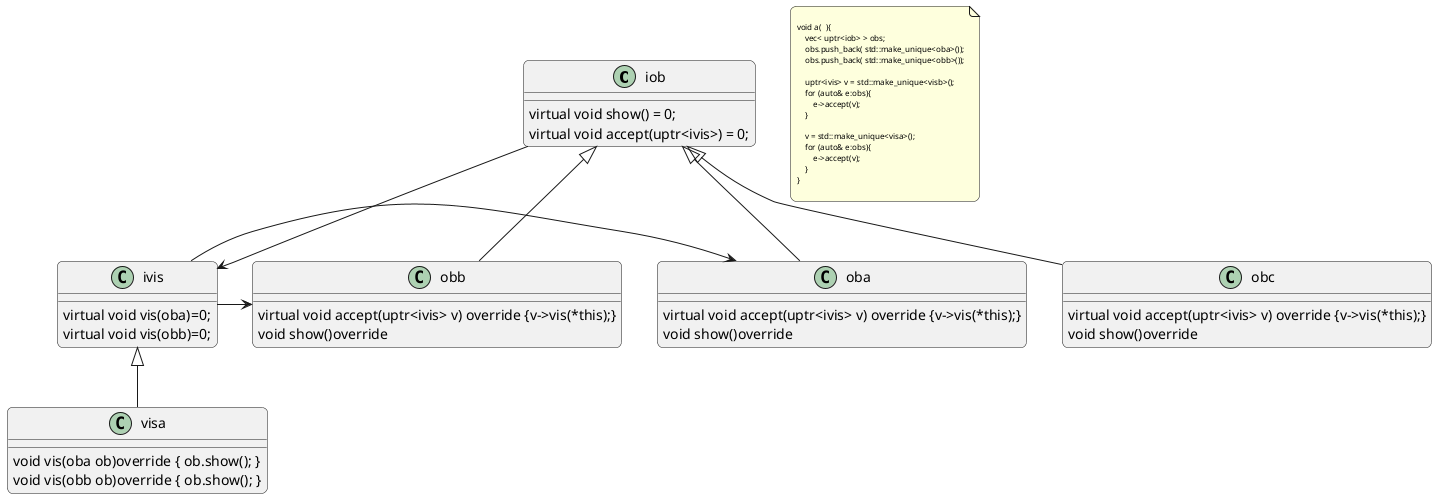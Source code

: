 @startuml

skinparam roundcorner 11
skinparam maxmessagesize 88
skinparam notefontsize 8

class iob{
    virtual void show() = 0;
    virtual void accept(uptr<ivis>) = 0;
}

class oba{
    virtual void accept(uptr<ivis> v) override {v->vis(*this);}
    void show()override
}
class obb{
    virtual void accept(uptr<ivis> v) override {v->vis(*this);}
    void show()override
}
class obc{
    virtual void accept(uptr<ivis> v) override {v->vis(*this);}
    void show()override
}

iob <|-- oba
iob <|-- obb
iob <|-- obc

class ivis {
    virtual void vis(oba)=0;
    virtual void vis(obb)=0;
}

class visa {
    void vis(oba ob)override { ob.show(); }
    void vis(obb ob)override { ob.show(); }
}

ivis <|-- visa

iob -> ivis
ivis -> oba
ivis -> obb

note as example_of_call

void a(  ){
    vec< uptr<iob> > obs;
    obs.push_back( std::make_unique<oba>());
    obs.push_back( std::make_unique<obb>());

    uptr<ivis> v = std::make_unique<visb>();
    for (auto& e:obs){
        e->accept(v);
    }

    v = std::make_unique<visa>();
    for (auto& e:obs){
        e->accept(v);
    }
}

end note

@enduml
